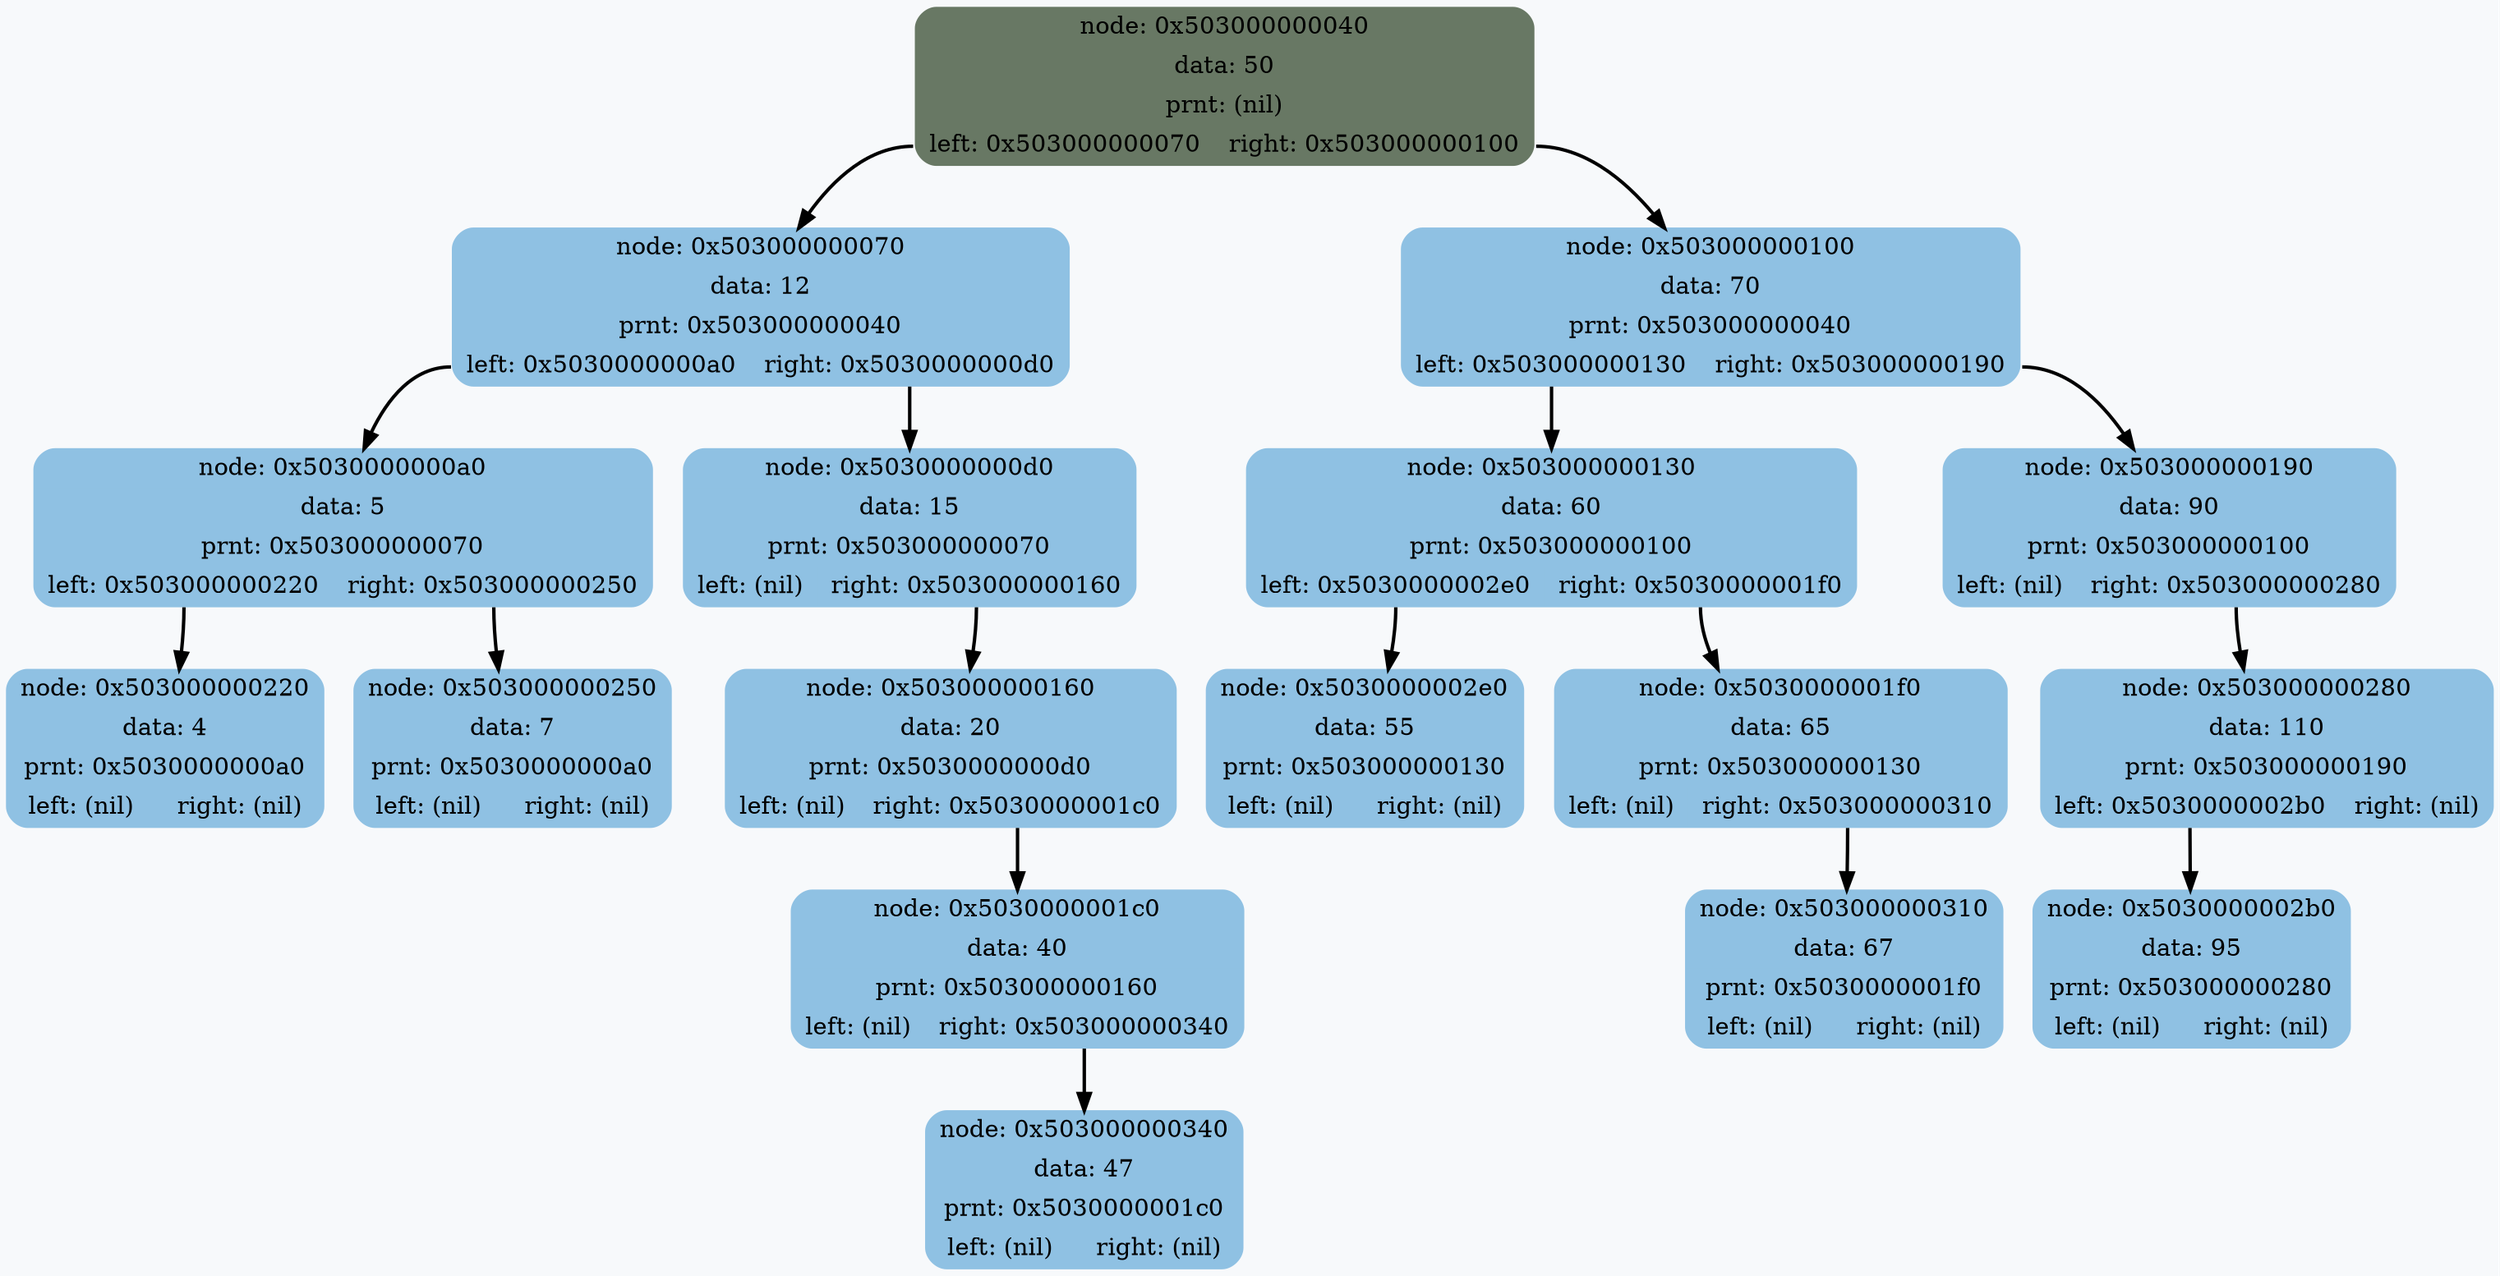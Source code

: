 digraph G {
	rankdir = HR;
	bgcolor="#F7F9FB"
	 node0x503000000040 [shape=Mrecord; style=filled; color="#687864"; label =  "{node: 0x503000000040 | data:  50 | prnt: (nil) | {<left>left: 0x503000000070 | <right>right: 0x503000000100}  }" ];
	 node0x503000000040:<left> -> node0x503000000070 [style=bold; weight=1000; ];
	 node0x503000000040:<right> -> node0x503000000100 [style=bold; weight=1000; ];
	 node0x503000000070 [shape=Mrecord; style=filled; color="#8FC1E3"; label =  "{node: 0x503000000070 | data:  12 | prnt: 0x503000000040 | {<left>left: 0x5030000000a0 | <right>right: 0x5030000000d0}  }" ];
	 node0x503000000070:<left> -> node0x5030000000a0 [style=bold; weight=1000; ];
	 node0x503000000070:<right> -> node0x5030000000d0 [style=bold; weight=1000; ];
	 node0x5030000000a0 [shape=Mrecord; style=filled; color="#8FC1E3"; label =  "{node: 0x5030000000a0 | data:   5 | prnt: 0x503000000070 | {<left>left: 0x503000000220 | <right>right: 0x503000000250}  }" ];
	 node0x5030000000a0:<left> -> node0x503000000220 [style=bold; weight=1000; ];
	 node0x5030000000a0:<right> -> node0x503000000250 [style=bold; weight=1000; ];
	 node0x503000000220 [shape=Mrecord; style=filled; color="#8FC1E3"; label =  "{node: 0x503000000220 | data:   4 | prnt: 0x5030000000a0 | {<left>left: (nil) | <right>right: (nil)}  }" ];
	 node0x503000000250 [shape=Mrecord; style=filled; color="#8FC1E3"; label =  "{node: 0x503000000250 | data:   7 | prnt: 0x5030000000a0 | {<left>left: (nil) | <right>right: (nil)}  }" ];
	 node0x5030000000d0 [shape=Mrecord; style=filled; color="#8FC1E3"; label =  "{node: 0x5030000000d0 | data:  15 | prnt: 0x503000000070 | {<left>left: (nil) | <right>right: 0x503000000160}  }" ];
	 node0x5030000000d0:<right> -> node0x503000000160 [style=bold; weight=1000; ];
	 node0x503000000160 [shape=Mrecord; style=filled; color="#8FC1E3"; label =  "{node: 0x503000000160 | data:  20 | prnt: 0x5030000000d0 | {<left>left: (nil) | <right>right: 0x5030000001c0}  }" ];
	 node0x503000000160:<right> -> node0x5030000001c0 [style=bold; weight=1000; ];
	 node0x5030000001c0 [shape=Mrecord; style=filled; color="#8FC1E3"; label =  "{node: 0x5030000001c0 | data:  40 | prnt: 0x503000000160 | {<left>left: (nil) | <right>right: 0x503000000340}  }" ];
	 node0x5030000001c0:<right> -> node0x503000000340 [style=bold; weight=1000; ];
	 node0x503000000340 [shape=Mrecord; style=filled; color="#8FC1E3"; label =  "{node: 0x503000000340 | data:  47 | prnt: 0x5030000001c0 | {<left>left: (nil) | <right>right: (nil)}  }" ];
	 node0x503000000100 [shape=Mrecord; style=filled; color="#8FC1E3"; label =  "{node: 0x503000000100 | data:  70 | prnt: 0x503000000040 | {<left>left: 0x503000000130 | <right>right: 0x503000000190}  }" ];
	 node0x503000000100:<left> -> node0x503000000130 [style=bold; weight=1000; ];
	 node0x503000000100:<right> -> node0x503000000190 [style=bold; weight=1000; ];
	 node0x503000000130 [shape=Mrecord; style=filled; color="#8FC1E3"; label =  "{node: 0x503000000130 | data:  60 | prnt: 0x503000000100 | {<left>left: 0x5030000002e0 | <right>right: 0x5030000001f0}  }" ];
	 node0x503000000130:<left> -> node0x5030000002e0 [style=bold; weight=1000; ];
	 node0x503000000130:<right> -> node0x5030000001f0 [style=bold; weight=1000; ];
	 node0x5030000002e0 [shape=Mrecord; style=filled; color="#8FC1E3"; label =  "{node: 0x5030000002e0 | data:  55 | prnt: 0x503000000130 | {<left>left: (nil) | <right>right: (nil)}  }" ];
	 node0x5030000001f0 [shape=Mrecord; style=filled; color="#8FC1E3"; label =  "{node: 0x5030000001f0 | data:  65 | prnt: 0x503000000130 | {<left>left: (nil) | <right>right: 0x503000000310}  }" ];
	 node0x5030000001f0:<right> -> node0x503000000310 [style=bold; weight=1000; ];
	 node0x503000000310 [shape=Mrecord; style=filled; color="#8FC1E3"; label =  "{node: 0x503000000310 | data:  67 | prnt: 0x5030000001f0 | {<left>left: (nil) | <right>right: (nil)}  }" ];
	 node0x503000000190 [shape=Mrecord; style=filled; color="#8FC1E3"; label =  "{node: 0x503000000190 | data:  90 | prnt: 0x503000000100 | {<left>left: (nil) | <right>right: 0x503000000280}  }" ];
	 node0x503000000190:<right> -> node0x503000000280 [style=bold; weight=1000; ];
	 node0x503000000280 [shape=Mrecord; style=filled; color="#8FC1E3"; label =  "{node: 0x503000000280 | data: 110 | prnt: 0x503000000190 | {<left>left: 0x5030000002b0 | <right>right: (nil)}  }" ];
	 node0x503000000280:<left> -> node0x5030000002b0 [style=bold; weight=1000; ];
	 node0x5030000002b0 [shape=Mrecord; style=filled; color="#8FC1E3"; label =  "{node: 0x5030000002b0 | data:  95 | prnt: 0x503000000280 | {<left>left: (nil) | <right>right: (nil)}  }" ];
}
